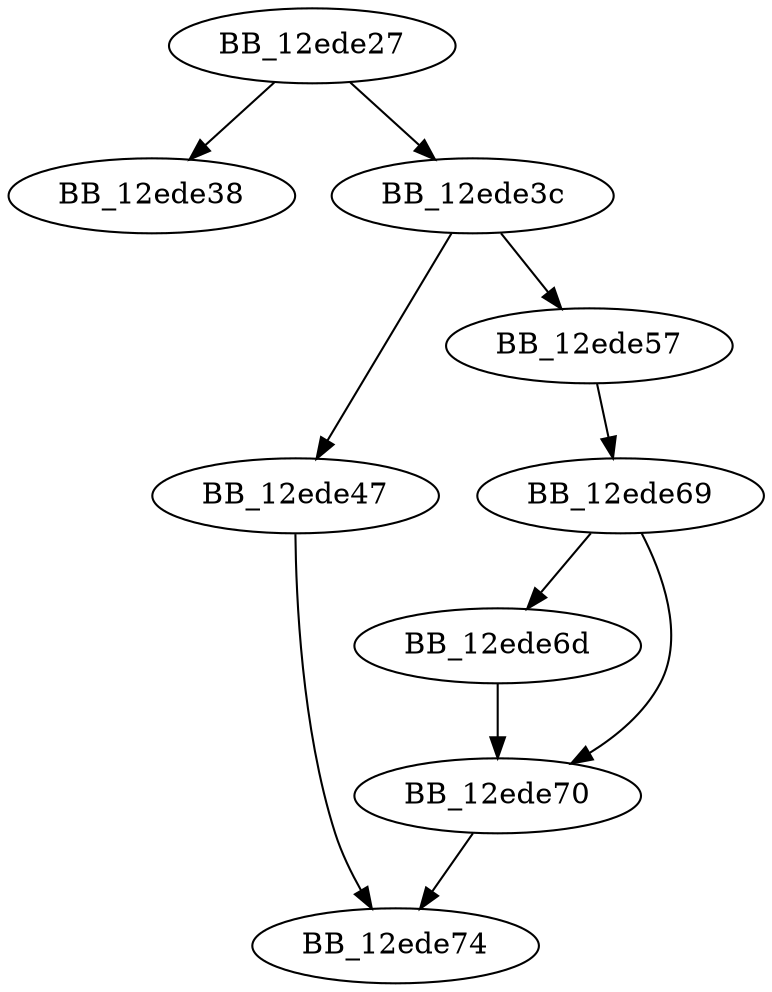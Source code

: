DiGraph _iswctype{
BB_12ede27->BB_12ede38
BB_12ede27->BB_12ede3c
BB_12ede3c->BB_12ede47
BB_12ede3c->BB_12ede57
BB_12ede47->BB_12ede74
BB_12ede57->BB_12ede69
BB_12ede69->BB_12ede6d
BB_12ede69->BB_12ede70
BB_12ede6d->BB_12ede70
BB_12ede70->BB_12ede74
}

